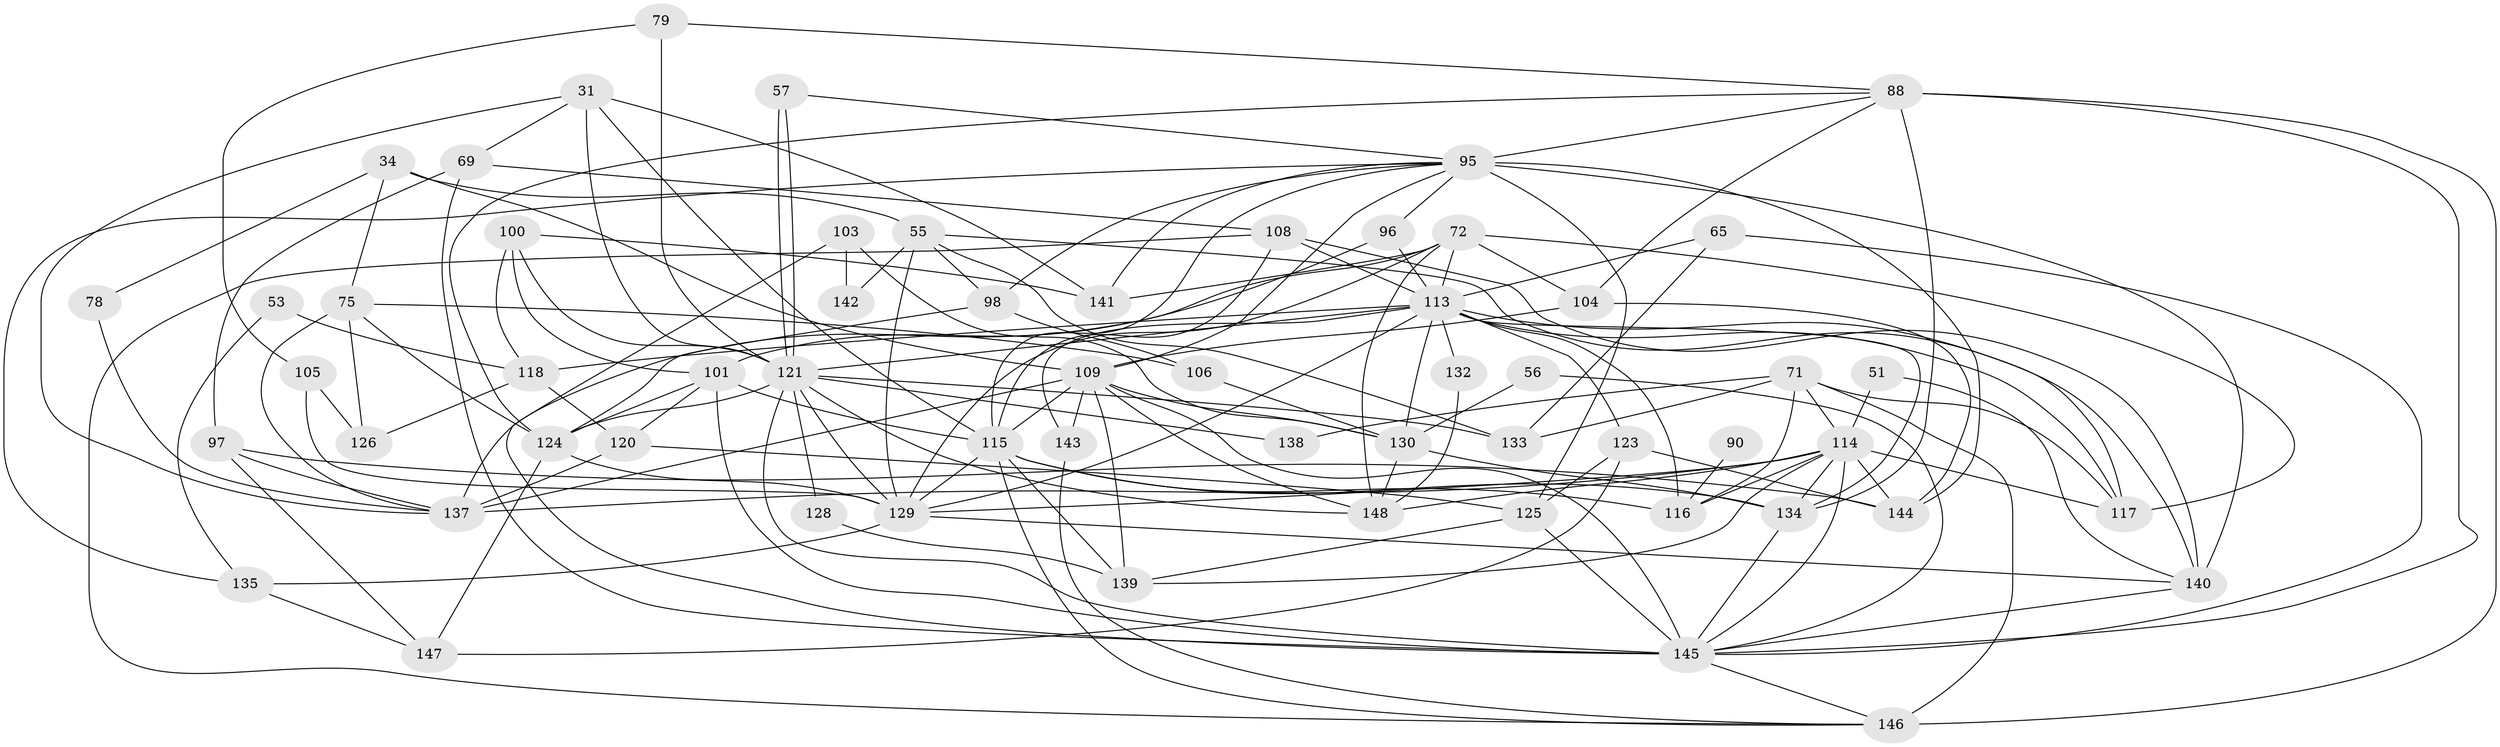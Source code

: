 // original degree distribution, {3: 0.2905405405405405, 2: 0.13513513513513514, 4: 0.25, 6: 0.10135135135135136, 5: 0.16216216216216217, 8: 0.013513513513513514, 7: 0.0472972972972973}
// Generated by graph-tools (version 1.1) at 2025/54/03/04/25 21:54:48]
// undirected, 59 vertices, 154 edges
graph export_dot {
graph [start="1"]
  node [color=gray90,style=filled];
  31 [super="+5"];
  34;
  51;
  53;
  55 [super="+54"];
  56;
  57;
  65;
  69;
  71 [super="+6+68"];
  72 [super="+37+39"];
  75 [super="+45"];
  78;
  79;
  88 [super="+24+29"];
  90;
  95 [super="+19+17+81"];
  96;
  97;
  98;
  100 [super="+70+91"];
  101 [super="+66"];
  103;
  104;
  105;
  106;
  108 [super="+47"];
  109 [super="+87"];
  113 [super="+16+62+110+52+35"];
  114 [super="+20+99"];
  115 [super="+76"];
  116 [super="+83"];
  117 [super="+36"];
  118 [super="+63"];
  120;
  121 [super="+9+11+21+38"];
  123 [super="+42"];
  124 [super="+112+89"];
  125 [super="+92"];
  126;
  128;
  129 [super="+84+111"];
  130 [super="+86"];
  132;
  133 [super="+80"];
  134 [super="+73+74"];
  135;
  137 [super="+82+59"];
  138;
  139 [super="+28"];
  140 [super="+127"];
  141 [super="+107"];
  142 [super="+85"];
  143;
  144 [super="+1"];
  145 [super="+136+58+122"];
  146 [super="+18+44"];
  147 [super="+77"];
  148 [super="+50+131"];
  31 -- 69;
  31 -- 141;
  31 -- 121;
  31 -- 115;
  31 -- 137;
  34 -- 109;
  34 -- 55;
  34 -- 78;
  34 -- 75;
  51 -- 114;
  51 -- 140;
  53 -- 135;
  53 -- 118;
  55 -- 133;
  55 -- 98;
  55 -- 142 [weight=2];
  55 -- 117;
  55 -- 129 [weight=2];
  56 -- 145;
  56 -- 130;
  57 -- 121;
  57 -- 121;
  57 -- 95;
  65 -- 133;
  65 -- 145;
  65 -- 113;
  69 -- 145;
  69 -- 97;
  69 -- 108;
  71 -- 138;
  71 -- 133 [weight=2];
  71 -- 114;
  71 -- 146 [weight=2];
  71 -- 116;
  71 -- 117;
  72 -- 148;
  72 -- 141 [weight=2];
  72 -- 117;
  72 -- 104;
  72 -- 113;
  72 -- 129 [weight=3];
  72 -- 137 [weight=2];
  75 -- 126;
  75 -- 124;
  75 -- 106;
  75 -- 137;
  78 -- 137;
  79 -- 105;
  79 -- 121;
  79 -- 88;
  88 -- 124 [weight=2];
  88 -- 145;
  88 -- 134 [weight=3];
  88 -- 104;
  88 -- 95 [weight=2];
  88 -- 146 [weight=2];
  90 -- 116 [weight=2];
  95 -- 125 [weight=2];
  95 -- 135;
  95 -- 98;
  95 -- 96;
  95 -- 109;
  95 -- 144;
  95 -- 140 [weight=2];
  95 -- 141;
  95 -- 115;
  96 -- 101;
  96 -- 113;
  97 -- 137;
  97 -- 144 [weight=2];
  97 -- 147;
  98 -- 106;
  98 -- 124;
  100 -- 121;
  100 -- 118;
  100 -- 101 [weight=2];
  100 -- 141;
  101 -- 115;
  101 -- 145;
  101 -- 120;
  101 -- 124;
  103 -- 145;
  103 -- 142;
  103 -- 130;
  104 -- 144;
  104 -- 109;
  105 -- 126;
  105 -- 129;
  106 -- 130 [weight=2];
  108 -- 146;
  108 -- 113 [weight=2];
  108 -- 140 [weight=2];
  108 -- 115;
  109 -- 143;
  109 -- 115;
  109 -- 148;
  109 -- 139;
  109 -- 145;
  109 -- 130;
  109 -- 137 [weight=4];
  113 -- 117 [weight=2];
  113 -- 130 [weight=2];
  113 -- 143;
  113 -- 118;
  113 -- 129 [weight=5];
  113 -- 132 [weight=2];
  113 -- 116 [weight=2];
  113 -- 121 [weight=3];
  113 -- 134 [weight=3];
  113 -- 140;
  113 -- 123;
  114 -- 145 [weight=3];
  114 -- 116;
  114 -- 139;
  114 -- 144;
  114 -- 148 [weight=2];
  114 -- 117 [weight=2];
  114 -- 134;
  114 -- 129;
  114 -- 137 [weight=2];
  115 -- 129 [weight=2];
  115 -- 134;
  115 -- 139;
  115 -- 146;
  115 -- 116 [weight=2];
  118 -- 120 [weight=2];
  118 -- 126;
  120 -- 125;
  120 -- 137 [weight=3];
  121 -- 128;
  121 -- 138;
  121 -- 145 [weight=2];
  121 -- 148 [weight=2];
  121 -- 133;
  121 -- 129;
  121 -- 124;
  123 -- 147;
  123 -- 125;
  123 -- 144;
  124 -- 147;
  124 -- 129;
  125 -- 139;
  125 -- 145 [weight=3];
  128 -- 139;
  129 -- 135;
  129 -- 140 [weight=2];
  130 -- 148;
  130 -- 134;
  132 -- 148;
  134 -- 145;
  135 -- 147;
  140 -- 145;
  143 -- 146;
  145 -- 146;
}
